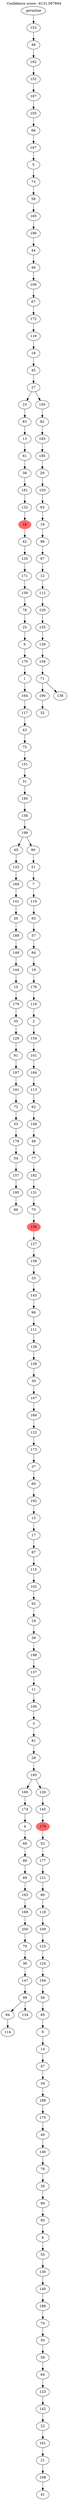 digraph g {
	"202" -> "203";
	"203" [label="86"];
	"201" -> "202";
	"202" [label="195"];
	"200" -> "201";
	"201" [label="157"];
	"199" -> "200";
	"200" [label="54"];
	"198" -> "199";
	"199" [label="178"];
	"197" -> "198";
	"198" [label="53"];
	"196" -> "197";
	"197" [label="72"];
	"195" -> "196";
	"196" [label="191"];
	"194" -> "195";
	"195" [label="197"];
	"193" -> "194";
	"194" [label="91"];
	"192" -> "193";
	"193" [label="129"];
	"191" -> "192";
	"192" [label="35"];
	"190" -> "191";
	"191" [label="179"];
	"189" -> "190";
	"190" [label="10"];
	"188" -> "189";
	"189" [label="144"];
	"187" -> "188";
	"188" [label="149"];
	"186" -> "187";
	"187" [label="189"];
	"185" -> "186";
	"186" [label="20"];
	"184" -> "185";
	"185" [label="141"];
	"183" -> "184";
	"184" [label="169"];
	"182" -> "183";
	"183" [label="133"];
	"179" -> "180";
	"180" [label="114"];
	"178" -> "179";
	"179" [label="94"];
	"178" -> "181";
	"181" [label="134"];
	"177" -> "178";
	"178" [label="99"];
	"176" -> "177";
	"177" [label="147"];
	"175" -> "176";
	"176" [label="36"];
	"174" -> "175";
	"175" [label="79"];
	"173" -> "174";
	"174" [label="200"];
	"172" -> "173";
	"173" [label="168"];
	"171" -> "172";
	"172" [label="163"];
	"170" -> "171";
	"171" [label="69"];
	"169" -> "170";
	"170" [label="88"];
	"168" -> "169";
	"169" [label="68"];
	"167" -> "168";
	"168" [label="4"];
	"166" -> "167";
	"167" [label="174"];
	"164" -> "165";
	"165" [label="41"];
	"163" -> "164";
	"164" [label="108"];
	"162" -> "163";
	"163" [label="21"];
	"161" -> "162";
	"162" [label="161"];
	"160" -> "161";
	"161" [label="22"];
	"159" -> "160";
	"160" [label="142"];
	"158" -> "159";
	"159" [label="123"];
	"157" -> "158";
	"158" [label="64"];
	"156" -> "157";
	"157" [label="59"];
	"155" -> "156";
	"156" [label="50"];
	"154" -> "155";
	"155" [label="74"];
	"153" -> "154";
	"154" [label="186"];
	"152" -> "153";
	"153" [label="140"];
	"151" -> "152";
	"152" [label="130"];
	"150" -> "151";
	"151" [label="55"];
	"149" -> "150";
	"150" [label="8"];
	"148" -> "149";
	"149" [label="95"];
	"147" -> "148";
	"148" [label="89"];
	"146" -> "147";
	"147" [label="26"];
	"145" -> "146";
	"146" [label="76"];
	"144" -> "145";
	"145" [label="146"];
	"143" -> "144";
	"144" [label="40"];
	"142" -> "143";
	"143" [label="175"];
	"141" -> "142";
	"142" [label="188"];
	"140" -> "141";
	"141" [label="34"];
	"139" -> "140";
	"140" [label="47"];
	"138" -> "139";
	"139" [label="14"];
	"137" -> "138";
	"138" [label="9"];
	"136" -> "137";
	"137" [label="85"];
	"135" -> "136";
	"136" [label="56"];
	"134" -> "135";
	"135" [label="194"];
	"133" -> "134";
	"134" [label="124"];
	"132" -> "133";
	"133" [label="125"];
	"131" -> "132";
	"132" [label="109"];
	"130" -> "131";
	"131" [label="118"];
	"129" -> "130";
	"130" [label="80"];
	"128" -> "129";
	"129" [label="121"];
	"127" -> "128";
	"128" [label="177"];
	"126" -> "127";
	"127" [label="52"];
	"125" -> "126";
	"126" [color=indianred1, style=filled, label="170"];
	"124" -> "125";
	"125" [label="145"];
	"123" -> "124";
	"124" [label="126"];
	"123" -> "166";
	"166" [label="160"];
	"122" -> "123";
	"123" [label="193"];
	"121" -> "122";
	"122" [label="28"];
	"120" -> "121";
	"121" [label="81"];
	"119" -> "120";
	"120" [label="3"];
	"118" -> "119";
	"119" [label="100"];
	"117" -> "118";
	"118" [label="11"];
	"116" -> "117";
	"117" [label="137"];
	"115" -> "116";
	"116" [label="198"];
	"114" -> "115";
	"115" [label="39"];
	"113" -> "114";
	"114" [label="24"];
	"112" -> "113";
	"113" [label="92"];
	"111" -> "112";
	"112" [label="102"];
	"110" -> "111";
	"111" [label="115"];
	"109" -> "110";
	"110" [label="87"];
	"108" -> "109";
	"109" [label="17"];
	"107" -> "108";
	"108" [label="15"];
	"106" -> "107";
	"107" [label="192"];
	"105" -> "106";
	"106" [label="60"];
	"104" -> "105";
	"105" [label="37"];
	"103" -> "104";
	"104" [label="173"];
	"102" -> "103";
	"103" [label="122"];
	"101" -> "102";
	"102" [label="166"];
	"100" -> "101";
	"101" [label="107"];
	"99" -> "100";
	"100" [label="30"];
	"98" -> "99";
	"99" [label="138"];
	"97" -> "98";
	"98" [label="128"];
	"96" -> "97";
	"97" [label="111"];
	"95" -> "96";
	"96" [label="96"];
	"94" -> "95";
	"95" [label="143"];
	"93" -> "94";
	"94" [label="33"];
	"92" -> "93";
	"93" [label="158"];
	"91" -> "92";
	"92" [label="127"];
	"90" -> "91";
	"91" [color=indianred1, style=filled, label="156"];
	"89" -> "90";
	"90" [label="70"];
	"88" -> "89";
	"89" [label="131"];
	"87" -> "88";
	"88" [label="182"];
	"86" -> "87";
	"87" [label="77"];
	"85" -> "86";
	"86" [label="46"];
	"84" -> "85";
	"85" [label="148"];
	"83" -> "84";
	"84" [label="62"];
	"82" -> "83";
	"83" [label="113"];
	"81" -> "82";
	"82" [label="184"];
	"80" -> "81";
	"81" [label="101"];
	"79" -> "80";
	"80" [label="154"];
	"78" -> "79";
	"79" [label="2"];
	"77" -> "78";
	"78" [label="116"];
	"76" -> "77";
	"77" [label="176"];
	"75" -> "76";
	"76" [label="19"];
	"74" -> "75";
	"75" [label="84"];
	"73" -> "74";
	"74" [label="57"];
	"72" -> "73";
	"73" [label="93"];
	"71" -> "72";
	"72" [label="110"];
	"70" -> "71";
	"71" [label="7"];
	"69" -> "70";
	"70" [label="51"];
	"68" -> "69";
	"69" [label="90"];
	"68" -> "182";
	"182" [label="65"];
	"67" -> "68";
	"68" [label="199"];
	"66" -> "67";
	"67" [label="156"];
	"65" -> "66";
	"66" [label="180"];
	"64" -> "65";
	"65" [label="31"];
	"63" -> "64";
	"64" [label="151"];
	"62" -> "63";
	"63" [label="75"];
	"61" -> "62";
	"62" [label="43"];
	"60" -> "61";
	"61" [label="117"];
	"59" -> "60";
	"60" [label="164"];
	"58" -> "59";
	"59" [label="1"];
	"57" -> "58";
	"58" [label="170"];
	"56" -> "57";
	"57" [label="6"];
	"55" -> "56";
	"56" [label="25"];
	"54" -> "55";
	"55" [label="78"];
	"53" -> "54";
	"54" [label="159"];
	"52" -> "53";
	"53" [label="171"];
	"51" -> "52";
	"52" [label="135"];
	"50" -> "51";
	"51" [label="42"];
	"49" -> "50";
	"50" [color=indianred1, style=filled, label="18"];
	"48" -> "49";
	"49" [label="132"];
	"47" -> "48";
	"48" [label="181"];
	"46" -> "47";
	"47" [label="38"];
	"45" -> "46";
	"46" [label="61"];
	"44" -> "45";
	"45" [label="13"];
	"43" -> "44";
	"44" [label="83"];
	"41" -> "42";
	"42" [label="32"];
	"39" -> "40";
	"40" [label="136"];
	"39" -> "41";
	"41" [label="190"];
	"38" -> "39";
	"39" [label="71"];
	"37" -> "38";
	"38" [label="104"];
	"36" -> "37";
	"37" [label="139"];
	"35" -> "36";
	"36" [label="155"];
	"34" -> "35";
	"35" [label="120"];
	"33" -> "34";
	"34" [label="112"];
	"32" -> "33";
	"33" [label="12"];
	"31" -> "32";
	"32" [label="97"];
	"30" -> "31";
	"31" [label="98"];
	"29" -> "30";
	"30" [label="16"];
	"28" -> "29";
	"29" [label="63"];
	"27" -> "28";
	"28" [label="103"];
	"26" -> "27";
	"27" [label="29"];
	"25" -> "26";
	"26" [label="185"];
	"24" -> "25";
	"25" [label="183"];
	"23" -> "24";
	"24" [label="82"];
	"22" -> "23";
	"23" [label="150"];
	"22" -> "43";
	"43" [label="23"];
	"21" -> "22";
	"22" [label="27"];
	"20" -> "21";
	"21" [label="45"];
	"19" -> "20";
	"20" [label="18"];
	"18" -> "19";
	"19" [label="119"];
	"17" -> "18";
	"18" [label="172"];
	"16" -> "17";
	"17" [label="67"];
	"15" -> "16";
	"16" [label="106"];
	"14" -> "15";
	"15" [label="49"];
	"13" -> "14";
	"14" [label="44"];
	"12" -> "13";
	"13" [label="196"];
	"11" -> "12";
	"12" [label="165"];
	"10" -> "11";
	"11" [label="58"];
	"9" -> "10";
	"10" [label="73"];
	"8" -> "9";
	"9" [label="5"];
	"7" -> "8";
	"8" [label="167"];
	"6" -> "7";
	"7" [label="66"];
	"5" -> "6";
	"6" [label="105"];
	"4" -> "5";
	"5" [label="187"];
	"3" -> "4";
	"4" [label="152"];
	"2" -> "3";
	"3" [label="162"];
	"1" -> "2";
	"2" [label="48"];
	"0" -> "1";
	"1" [label="153"];
	"0" [label="germline"];
	labelloc="t";
	label="Confidence score: -6131.067894";
}
